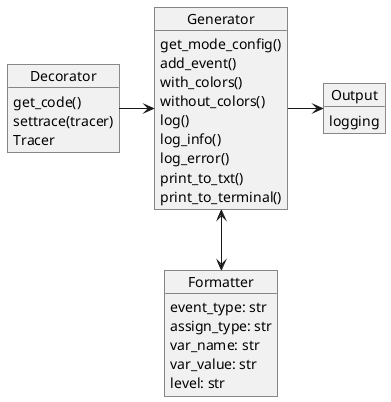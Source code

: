 @startuml
'Use of AST - Abstract Syntax Trees for categorizing the code

'caption Figure 3: LogLess Object Model of all the components with respective elements and methods.
'title AST Generated From Function

object Decorator {
    get_code()
    settrace(tracer)
    Tracer
}


object Formatter {
    event_type: str
    assign_type: str
    var_name: str
    var_value: str
    level: str
}

object Generator {
    get_mode_config()
    add_event()
    with_colors()
    without_colors()
    log()
    log_info()
    log_error()
    print_to_txt()
    print_to_terminal()
}

object Output {
    logging
}


Decorator -ri-> Generator
Generator <--> Formatter
Generator -ri-> Output

@enduml
